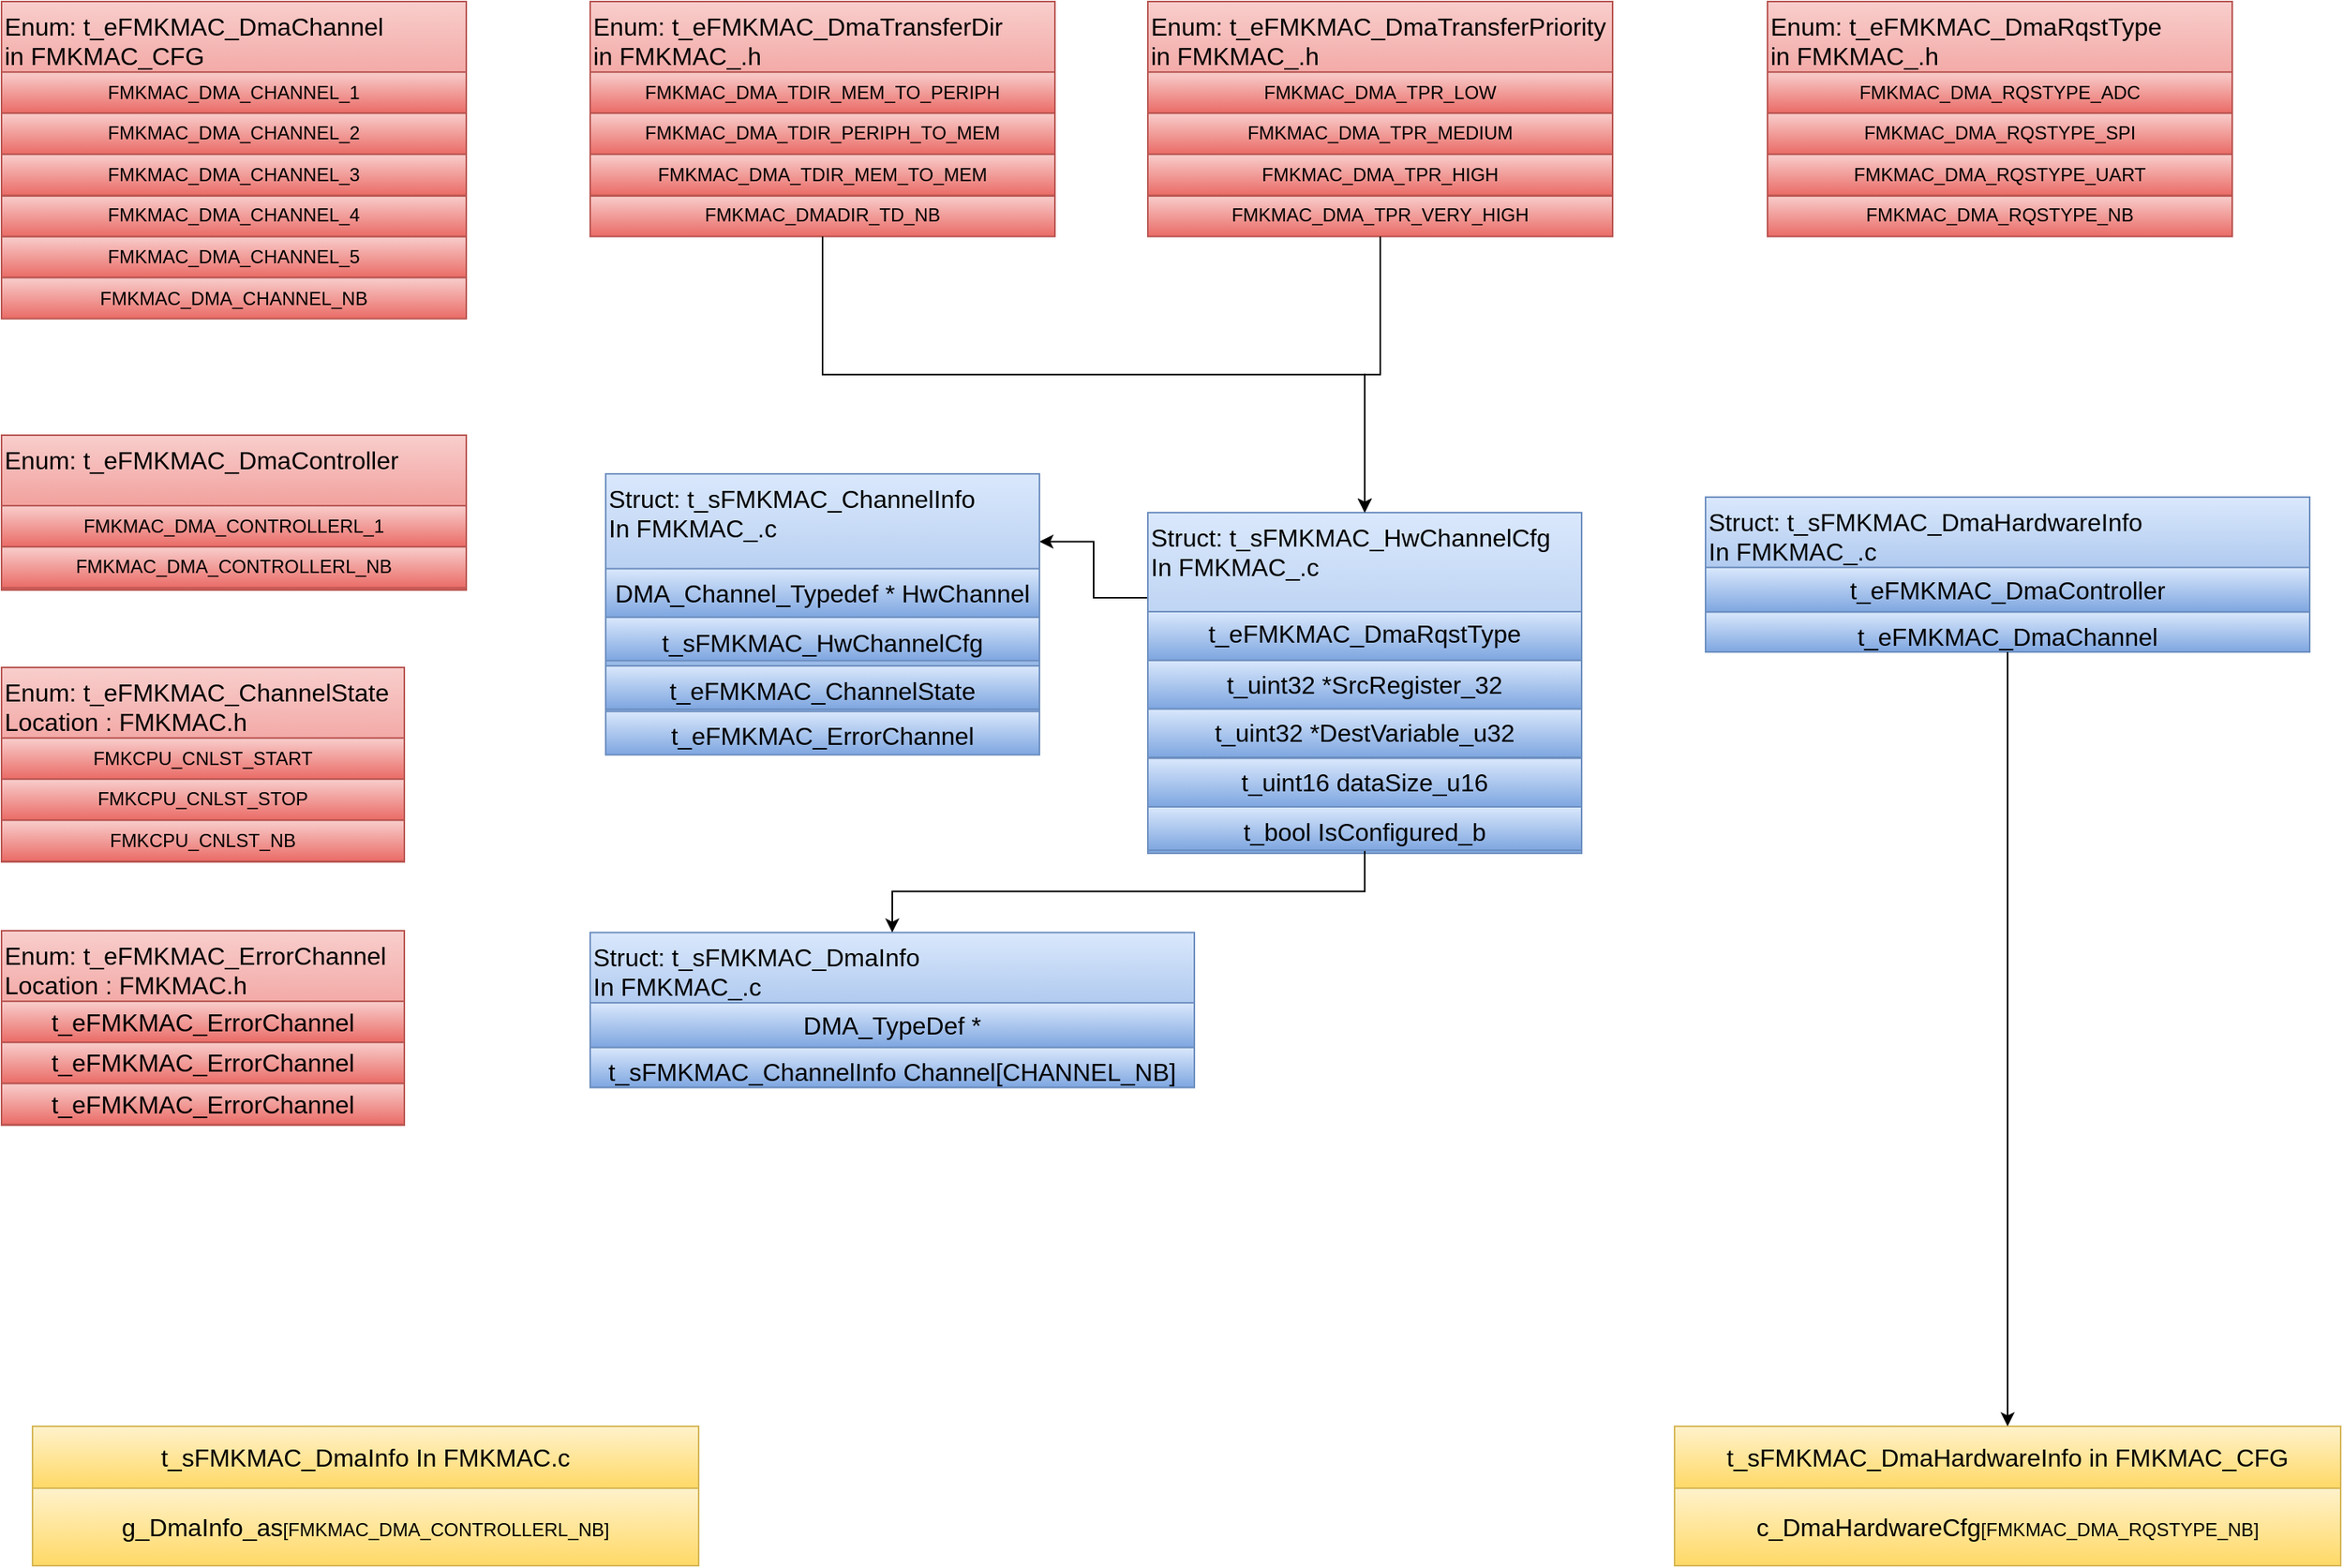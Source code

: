 <mxfile version="24.6.1" type="device" pages="6">
  <diagram name="Type" id="J_ukDpab7G2f2lPy5zpC">
    <mxGraphModel dx="2322" dy="2034" grid="1" gridSize="10" guides="1" tooltips="1" connect="1" arrows="1" fold="1" page="1" pageScale="1" pageWidth="827" pageHeight="1169" math="0" shadow="0">
      <root>
        <mxCell id="0" />
        <mxCell id="1" parent="0" />
        <mxCell id="tqX9jJ7gf0UNeYfgPn5y-10" value="" style="group" vertex="1" connectable="0" parent="1">
          <mxGeometry x="-740" y="-1080" width="300" height="204.809" as="geometry" />
        </mxCell>
        <mxCell id="tqX9jJ7gf0UNeYfgPn5y-6" value="FMKMAC_DMA_CHANNEL_5" style="rounded=0;whiteSpace=wrap;html=1;fillColor=#f8cecc;gradientColor=#ea6b66;strokeColor=#b85450;fontColor=#000000;" vertex="1" parent="tqX9jJ7gf0UNeYfgPn5y-10">
          <mxGeometry y="151.731" width="300" height="26.538" as="geometry" />
        </mxCell>
        <mxCell id="tqX9jJ7gf0UNeYfgPn5y-7" value="FMKMAC_DMA_CHANNEL_4" style="rounded=0;whiteSpace=wrap;html=1;fillColor=#f8cecc;gradientColor=#ea6b66;strokeColor=#b85450;fontColor=#000000;" vertex="1" parent="tqX9jJ7gf0UNeYfgPn5y-10">
          <mxGeometry y="125.191" width="300" height="26.538" as="geometry" />
        </mxCell>
        <mxCell id="tqX9jJ7gf0UNeYfgPn5y-8" value="FMKMAC_DMA_CHANNEL_NB" style="rounded=0;whiteSpace=wrap;html=1;fillColor=#f8cecc;gradientColor=#ea6b66;strokeColor=#b85450;fontColor=#000000;" vertex="1" parent="tqX9jJ7gf0UNeYfgPn5y-10">
          <mxGeometry y="178.271" width="300" height="26.538" as="geometry" />
        </mxCell>
        <mxCell id="tqX9jJ7gf0UNeYfgPn5y-2" value="&lt;span style=&quot;color: rgb(0, 0, 0); text-wrap: nowrap;&quot;&gt;Enum:&amp;nbsp;&lt;/span&gt;&lt;span style=&quot;color: rgb(0, 0, 0); text-align: center;&quot;&gt;t_eFMKMAC_DmaChannel&lt;/span&gt;&lt;div&gt;&lt;span style=&quot;color: rgb(0, 0, 0); text-align: center;&quot;&gt;in FMKMAC_CFG&lt;/span&gt;&lt;/div&gt;" style="rounded=0;whiteSpace=wrap;html=1;verticalAlign=top;fillColor=#f8cecc;gradientColor=#ea6b66;strokeColor=#b85450;fontSize=16;align=left;" vertex="1" parent="tqX9jJ7gf0UNeYfgPn5y-10">
          <mxGeometry width="300" height="125.57" as="geometry" />
        </mxCell>
        <mxCell id="tqX9jJ7gf0UNeYfgPn5y-3" value="FMKMAC_DMA_CHANNEL_1" style="rounded=0;whiteSpace=wrap;html=1;fillColor=#f8cecc;gradientColor=#ea6b66;strokeColor=#b85450;fontColor=#000000;" vertex="1" parent="tqX9jJ7gf0UNeYfgPn5y-10">
          <mxGeometry y="45.571" width="300" height="26.538" as="geometry" />
        </mxCell>
        <mxCell id="tqX9jJ7gf0UNeYfgPn5y-4" value="FMKMAC_DMA_CHANNEL_2" style="rounded=0;whiteSpace=wrap;html=1;fillColor=#f8cecc;gradientColor=#ea6b66;strokeColor=#b85450;fontColor=#000000;" vertex="1" parent="tqX9jJ7gf0UNeYfgPn5y-10">
          <mxGeometry y="72.111" width="300" height="26.538" as="geometry" />
        </mxCell>
        <mxCell id="tqX9jJ7gf0UNeYfgPn5y-5" value="FMKMAC_DMA_CHANNEL_3" style="rounded=0;whiteSpace=wrap;html=1;fillColor=#f8cecc;gradientColor=#ea6b66;strokeColor=#b85450;fontColor=#000000;" vertex="1" parent="tqX9jJ7gf0UNeYfgPn5y-10">
          <mxGeometry y="98.651" width="300" height="26.538" as="geometry" />
        </mxCell>
        <mxCell id="tqX9jJ7gf0UNeYfgPn5y-19" value="" style="group" vertex="1" connectable="0" parent="1">
          <mxGeometry x="-360" y="-1080" width="300" height="151.729" as="geometry" />
        </mxCell>
        <mxCell id="tqX9jJ7gf0UNeYfgPn5y-13" value="FMKMAC_DMADIR_TD_NB" style="rounded=0;whiteSpace=wrap;html=1;fillColor=#f8cecc;gradientColor=#ea6b66;strokeColor=#b85450;fontColor=#000000;" vertex="1" parent="tqX9jJ7gf0UNeYfgPn5y-19">
          <mxGeometry y="125.191" width="300" height="26.538" as="geometry" />
        </mxCell>
        <mxCell id="tqX9jJ7gf0UNeYfgPn5y-15" value="&lt;span style=&quot;color: rgb(0, 0, 0); text-wrap: nowrap;&quot;&gt;Enum:&amp;nbsp;&lt;/span&gt;&lt;span style=&quot;color: rgb(0, 0, 0); text-align: center;&quot;&gt;t_eFMKMAC_DmaTransferDir&lt;/span&gt;&lt;div&gt;&lt;span style=&quot;color: rgb(0, 0, 0); text-align: center;&quot;&gt;in FMKMAC_.h&lt;/span&gt;&lt;/div&gt;" style="rounded=0;whiteSpace=wrap;html=1;verticalAlign=top;fillColor=#f8cecc;gradientColor=#ea6b66;strokeColor=#b85450;fontSize=16;align=left;" vertex="1" parent="tqX9jJ7gf0UNeYfgPn5y-19">
          <mxGeometry width="300" height="125.57" as="geometry" />
        </mxCell>
        <mxCell id="tqX9jJ7gf0UNeYfgPn5y-16" value="FMKMAC_DMA_TDIR_MEM_TO_PERIPH" style="rounded=0;whiteSpace=wrap;html=1;fillColor=#f8cecc;gradientColor=#ea6b66;strokeColor=#b85450;fontColor=#000000;" vertex="1" parent="tqX9jJ7gf0UNeYfgPn5y-19">
          <mxGeometry y="45.571" width="300" height="26.538" as="geometry" />
        </mxCell>
        <mxCell id="tqX9jJ7gf0UNeYfgPn5y-17" value="FMKMAC_DMA_TDIR_PERIPH_TO_MEM" style="rounded=0;whiteSpace=wrap;html=1;fillColor=#f8cecc;gradientColor=#ea6b66;strokeColor=#b85450;fontColor=#000000;" vertex="1" parent="tqX9jJ7gf0UNeYfgPn5y-19">
          <mxGeometry y="72.111" width="300" height="26.538" as="geometry" />
        </mxCell>
        <mxCell id="tqX9jJ7gf0UNeYfgPn5y-18" value="FMKMAC_DMA_TDIR_MEM_TO_MEM" style="rounded=0;whiteSpace=wrap;html=1;fillColor=#f8cecc;gradientColor=#ea6b66;strokeColor=#b85450;fontColor=#000000;" vertex="1" parent="tqX9jJ7gf0UNeYfgPn5y-19">
          <mxGeometry y="98.651" width="300" height="26.538" as="geometry" />
        </mxCell>
        <mxCell id="tqX9jJ7gf0UNeYfgPn5y-29" value="" style="group" vertex="1" connectable="0" parent="1">
          <mxGeometry x="-740" y="-800" width="300" height="100" as="geometry" />
        </mxCell>
        <mxCell id="tqX9jJ7gf0UNeYfgPn5y-24" value="&lt;span style=&quot;color: rgb(0, 0, 0); text-wrap: nowrap;&quot;&gt;Enum:&amp;nbsp;&lt;/span&gt;&lt;span style=&quot;color: rgb(0, 0, 0); text-align: center;&quot;&gt;t_eFMKMAC_DmaController&lt;/span&gt;" style="rounded=0;whiteSpace=wrap;html=1;verticalAlign=top;fillColor=#f8cecc;gradientColor=#ea6b66;strokeColor=#b85450;fontSize=16;align=left;" vertex="1" parent="tqX9jJ7gf0UNeYfgPn5y-29">
          <mxGeometry width="300" height="100" as="geometry" />
        </mxCell>
        <mxCell id="tqX9jJ7gf0UNeYfgPn5y-25" value="FMKMAC_DMA_CONTROLLERL_1" style="rounded=0;whiteSpace=wrap;html=1;fillColor=#f8cecc;gradientColor=#ea6b66;strokeColor=#b85450;fontColor=#000000;" vertex="1" parent="tqX9jJ7gf0UNeYfgPn5y-29">
          <mxGeometry y="45.571" width="300" height="26.538" as="geometry" />
        </mxCell>
        <mxCell id="tqX9jJ7gf0UNeYfgPn5y-26" value="FMKMAC_DMA_CONTROLLERL_NB" style="rounded=0;whiteSpace=wrap;html=1;fillColor=#f8cecc;gradientColor=#ea6b66;strokeColor=#b85450;fontColor=#000000;" vertex="1" parent="tqX9jJ7gf0UNeYfgPn5y-29">
          <mxGeometry y="72.111" width="300" height="26.538" as="geometry" />
        </mxCell>
        <mxCell id="tqX9jJ7gf0UNeYfgPn5y-40" value="" style="group" vertex="1" connectable="0" parent="1">
          <mxGeometry x="-740" y="-650" width="260" height="125.57" as="geometry" />
        </mxCell>
        <mxCell id="tqX9jJ7gf0UNeYfgPn5y-41" value="&lt;span style=&quot;color: rgb(0, 0, 0); text-wrap: nowrap;&quot;&gt;Enum:&amp;nbsp;&lt;/span&gt;&lt;span style=&quot;color: rgb(0, 0, 0); text-align: center;&quot;&gt;t_eFMKMAC_ChannelState&lt;/span&gt;&lt;div&gt;&lt;span style=&quot;color: rgb(0, 0, 0); text-wrap: nowrap;&quot;&gt;Location :&amp;nbsp;&lt;/span&gt;&lt;span style=&quot;color: rgb(0, 0, 0); text-align: center;&quot;&gt;FMKMAC&lt;/span&gt;&lt;span style=&quot;color: rgb(0, 0, 0); text-wrap: nowrap;&quot;&gt;.h&lt;/span&gt;&lt;/div&gt;" style="rounded=0;whiteSpace=wrap;html=1;verticalAlign=top;fillColor=#f8cecc;gradientColor=#ea6b66;strokeColor=#b85450;fontSize=16;align=left;" vertex="1" parent="tqX9jJ7gf0UNeYfgPn5y-40">
          <mxGeometry width="260" height="125.57" as="geometry" />
        </mxCell>
        <mxCell id="tqX9jJ7gf0UNeYfgPn5y-42" value="FMKCPU_CNLST_START" style="rounded=0;whiteSpace=wrap;html=1;fillColor=#f8cecc;gradientColor=#ea6b66;strokeColor=#b85450;fontColor=#000000;" vertex="1" parent="tqX9jJ7gf0UNeYfgPn5y-40">
          <mxGeometry y="45.571" width="260" height="26.538" as="geometry" />
        </mxCell>
        <mxCell id="tqX9jJ7gf0UNeYfgPn5y-43" value="FMKCPU_CNLST_STOP" style="rounded=0;whiteSpace=wrap;html=1;fillColor=#f8cecc;gradientColor=#ea6b66;strokeColor=#b85450;fontColor=#000000;" vertex="1" parent="tqX9jJ7gf0UNeYfgPn5y-40">
          <mxGeometry y="72.111" width="260" height="26.538" as="geometry" />
        </mxCell>
        <mxCell id="tqX9jJ7gf0UNeYfgPn5y-44" value="FMKCPU_CNLST_NB" style="rounded=0;whiteSpace=wrap;html=1;fillColor=#f8cecc;gradientColor=#ea6b66;strokeColor=#b85450;fontColor=#000000;" vertex="1" parent="tqX9jJ7gf0UNeYfgPn5y-40">
          <mxGeometry y="98.651" width="260" height="26.538" as="geometry" />
        </mxCell>
        <mxCell id="tqX9jJ7gf0UNeYfgPn5y-45" value="" style="group" vertex="1" connectable="0" parent="1">
          <mxGeometry x="-740" y="-480" width="260" height="125.57" as="geometry" />
        </mxCell>
        <mxCell id="tqX9jJ7gf0UNeYfgPn5y-46" value="&lt;span style=&quot;color: rgb(0, 0, 0); text-wrap: nowrap;&quot;&gt;Enum:&amp;nbsp;&lt;/span&gt;&lt;span style=&quot;color: rgb(0, 0, 0); text-align: center;&quot;&gt;t_eFMKMAC_ErrorChannel&lt;/span&gt;&lt;div&gt;&lt;span style=&quot;color: rgb(0, 0, 0); text-wrap: nowrap;&quot;&gt;Location :&amp;nbsp;&lt;/span&gt;&lt;span style=&quot;color: rgb(0, 0, 0); text-align: center;&quot;&gt;FMKMAC&lt;/span&gt;&lt;span style=&quot;color: rgb(0, 0, 0); text-wrap: nowrap;&quot;&gt;.h&lt;/span&gt;&lt;/div&gt;" style="rounded=0;whiteSpace=wrap;html=1;verticalAlign=top;fillColor=#f8cecc;gradientColor=#ea6b66;strokeColor=#b85450;fontSize=16;align=left;" vertex="1" parent="tqX9jJ7gf0UNeYfgPn5y-45">
          <mxGeometry width="260" height="125.57" as="geometry" />
        </mxCell>
        <mxCell id="tqX9jJ7gf0UNeYfgPn5y-47" value="&lt;span style=&quot;font-size: 16px;&quot;&gt;t_eFMKMAC_ErrorChannel&lt;/span&gt;" style="rounded=0;whiteSpace=wrap;html=1;fillColor=#f8cecc;gradientColor=#ea6b66;strokeColor=#b85450;fontColor=#000000;" vertex="1" parent="tqX9jJ7gf0UNeYfgPn5y-45">
          <mxGeometry y="45.571" width="260" height="26.538" as="geometry" />
        </mxCell>
        <mxCell id="tqX9jJ7gf0UNeYfgPn5y-48" value="&lt;span style=&quot;font-size: 16px;&quot;&gt;t_eFMKMAC_ErrorChannel&lt;/span&gt;" style="rounded=0;whiteSpace=wrap;html=1;fillColor=#f8cecc;gradientColor=#ea6b66;strokeColor=#b85450;fontColor=#000000;" vertex="1" parent="tqX9jJ7gf0UNeYfgPn5y-45">
          <mxGeometry y="72.111" width="260" height="26.538" as="geometry" />
        </mxCell>
        <mxCell id="tqX9jJ7gf0UNeYfgPn5y-49" value="&lt;span style=&quot;font-size: 16px;&quot;&gt;t_eFMKMAC_ErrorChannel&lt;/span&gt;" style="rounded=0;whiteSpace=wrap;html=1;fillColor=#f8cecc;gradientColor=#ea6b66;strokeColor=#b85450;fontColor=#000000;" vertex="1" parent="tqX9jJ7gf0UNeYfgPn5y-45">
          <mxGeometry y="98.651" width="260" height="26.538" as="geometry" />
        </mxCell>
        <mxCell id="tqX9jJ7gf0UNeYfgPn5y-61" value="" style="group" vertex="1" connectable="0" parent="1">
          <mxGeometry y="-1080" width="300" height="151.729" as="geometry" />
        </mxCell>
        <mxCell id="tqX9jJ7gf0UNeYfgPn5y-62" value="FMKMAC_DMA_TPR_VERY_HIGH" style="rounded=0;whiteSpace=wrap;html=1;fillColor=#f8cecc;gradientColor=#ea6b66;strokeColor=#b85450;fontColor=#000000;" vertex="1" parent="tqX9jJ7gf0UNeYfgPn5y-61">
          <mxGeometry y="125.191" width="300" height="26.538" as="geometry" />
        </mxCell>
        <mxCell id="tqX9jJ7gf0UNeYfgPn5y-63" value="&lt;span style=&quot;color: rgb(0, 0, 0); text-wrap: nowrap;&quot;&gt;Enum:&amp;nbsp;&lt;/span&gt;&lt;span style=&quot;color: rgb(0, 0, 0); text-align: center;&quot;&gt;t_eFMKMAC_DmaTransferPriority&lt;/span&gt;&lt;div&gt;&lt;span style=&quot;color: rgb(0, 0, 0); text-align: center;&quot;&gt;in FMKMAC_.h&lt;/span&gt;&lt;/div&gt;" style="rounded=0;whiteSpace=wrap;html=1;verticalAlign=top;fillColor=#f8cecc;gradientColor=#ea6b66;strokeColor=#b85450;fontSize=16;align=left;" vertex="1" parent="tqX9jJ7gf0UNeYfgPn5y-61">
          <mxGeometry width="300" height="125.57" as="geometry" />
        </mxCell>
        <mxCell id="tqX9jJ7gf0UNeYfgPn5y-64" value="FMKMAC_DMA_TPR_LOW" style="rounded=0;whiteSpace=wrap;html=1;fillColor=#f8cecc;gradientColor=#ea6b66;strokeColor=#b85450;fontColor=#000000;" vertex="1" parent="tqX9jJ7gf0UNeYfgPn5y-61">
          <mxGeometry y="45.571" width="300" height="26.538" as="geometry" />
        </mxCell>
        <mxCell id="tqX9jJ7gf0UNeYfgPn5y-65" value="FMKMAC_DMA_TPR_MEDIUM" style="rounded=0;whiteSpace=wrap;html=1;fillColor=#f8cecc;gradientColor=#ea6b66;strokeColor=#b85450;fontColor=#000000;" vertex="1" parent="tqX9jJ7gf0UNeYfgPn5y-61">
          <mxGeometry y="72.111" width="300" height="26.538" as="geometry" />
        </mxCell>
        <mxCell id="tqX9jJ7gf0UNeYfgPn5y-66" value="FMKMAC_DMA_TPR_HIGH" style="rounded=0;whiteSpace=wrap;html=1;fillColor=#f8cecc;gradientColor=#ea6b66;strokeColor=#b85450;fontColor=#000000;" vertex="1" parent="tqX9jJ7gf0UNeYfgPn5y-61">
          <mxGeometry y="98.651" width="300" height="26.538" as="geometry" />
        </mxCell>
        <mxCell id="H3Qc9tfMrAoRtkewMzzy-3" style="edgeStyle=orthogonalEdgeStyle;rounded=0;orthogonalLoop=1;jettySize=auto;html=1;exitX=0;exitY=0.25;exitDx=0;exitDy=0;entryX=1;entryY=0.25;entryDx=0;entryDy=0;" edge="1" parent="1" source="tqX9jJ7gf0UNeYfgPn5y-56" target="tqX9jJ7gf0UNeYfgPn5y-31">
          <mxGeometry relative="1" as="geometry" />
        </mxCell>
        <mxCell id="tqX9jJ7gf0UNeYfgPn5y-56" value="&lt;span style=&quot;text-wrap: nowrap; color: rgb(0, 0, 0);&quot;&gt;Struct: t_sFMKMAC_HwChannelCfg&lt;/span&gt;&lt;div&gt;&lt;span style=&quot;color: rgb(0, 0, 0); text-wrap: nowrap;&quot;&gt;In FMKMAC_.c&lt;/span&gt;&lt;/div&gt;" style="rounded=0;whiteSpace=wrap;html=1;verticalAlign=top;fillColor=#dae8fc;gradientColor=#7ea6e0;strokeColor=#6c8ebf;fontSize=16;align=left;fontStyle=0" vertex="1" parent="1">
          <mxGeometry y="-750" width="280" height="220" as="geometry" />
        </mxCell>
        <mxCell id="tqX9jJ7gf0UNeYfgPn5y-57" value="&lt;span style=&quot;color: rgb(0, 0, 0); font-size: 16px;&quot;&gt;t_uint32 *DestVariable_u32&lt;/span&gt;" style="rounded=0;whiteSpace=wrap;html=1;fillColor=#dae8fc;gradientColor=#7ea6e0;strokeColor=#6c8ebf;fontStyle=0" vertex="1" parent="1">
          <mxGeometry y="-623.296" width="280.0" height="31.367" as="geometry" />
        </mxCell>
        <mxCell id="tqX9jJ7gf0UNeYfgPn5y-58" value="&lt;span style=&quot;color: rgb(0, 0, 0); font-size: 16px;&quot;&gt;t_uint32 *SrcRegister_32&lt;/span&gt;" style="rounded=0;whiteSpace=wrap;html=1;fillColor=#dae8fc;gradientColor=#7ea6e0;strokeColor=#6c8ebf;fontStyle=0" vertex="1" parent="1">
          <mxGeometry y="-654.666" width="280.0" height="31.367" as="geometry" />
        </mxCell>
        <mxCell id="tqX9jJ7gf0UNeYfgPn5y-32" value="&lt;div style=&quot;text-align: right;&quot;&gt;&lt;br&gt;&lt;/div&gt;&lt;div style=&quot;text-align: right;&quot;&gt;&lt;span style=&quot;color: rgb(0, 0, 0); font-size: 16px;&quot;&gt;t_eFMKMAC_DmaRqstType&lt;/span&gt;&lt;br&gt;&lt;/div&gt;&lt;div style=&quot;font-size: 16px;&quot;&gt;&lt;/div&gt;&lt;div style=&quot;text-align: right;&quot;&gt;&lt;span style=&quot;font-size: 16px; color: rgb(0, 0, 0);&quot;&gt;&lt;br&gt;&lt;/span&gt;&lt;/div&gt;" style="rounded=0;whiteSpace=wrap;html=1;fillColor=#dae8fc;gradientColor=#7ea6e0;strokeColor=#6c8ebf;fontStyle=0" vertex="1" parent="1">
          <mxGeometry y="-686.036" width="280.0" height="31.367" as="geometry" />
        </mxCell>
        <mxCell id="H3Qc9tfMrAoRtkewMzzy-1" value="" style="group" vertex="1" connectable="0" parent="1">
          <mxGeometry x="-360" y="-478.84" width="390" height="100" as="geometry" />
        </mxCell>
        <mxCell id="tqX9jJ7gf0UNeYfgPn5y-35" value="&lt;span style=&quot;color: rgb(0, 0, 0); text-wrap: nowrap;&quot;&gt;Struct: t_sFMKMAC_DmaInfo&lt;/span&gt;&lt;div&gt;&lt;span style=&quot;color: rgb(0, 0, 0); text-wrap: nowrap;&quot;&gt;In FMKMAC_.c&lt;/span&gt;&lt;/div&gt;" style="rounded=0;whiteSpace=wrap;html=1;verticalAlign=top;fillColor=#dae8fc;gradientColor=#7ea6e0;strokeColor=#6c8ebf;fontSize=16;align=left;fontStyle=0" vertex="1" parent="H3Qc9tfMrAoRtkewMzzy-1">
          <mxGeometry width="390.0" height="100" as="geometry" />
        </mxCell>
        <mxCell id="tqX9jJ7gf0UNeYfgPn5y-36" value="&lt;span style=&quot;color: rgb(0, 0, 0); font-size: 16px; text-align: left; text-wrap: nowrap;&quot;&gt;DMA_TypeDef *&lt;/span&gt;" style="rounded=0;whiteSpace=wrap;html=1;fillColor=#dae8fc;gradientColor=#7ea6e0;strokeColor=#6c8ebf;fontStyle=0" vertex="1" parent="H3Qc9tfMrAoRtkewMzzy-1">
          <mxGeometry y="45.387" width="390" height="28.846" as="geometry" />
        </mxCell>
        <mxCell id="tqX9jJ7gf0UNeYfgPn5y-37" value="&lt;div&gt;&lt;span style=&quot;color: rgb(0, 0, 0); font-size: 16px; text-align: left; text-wrap: nowrap;&quot;&gt;t_sFMKMAC_ChannelInfo Channel[CHANNEL_NB]&lt;/span&gt;&lt;span style=&quot;font-size: 16px; text-align: left; text-wrap: nowrap; color: rgb(0, 0, 0);&quot;&gt;&lt;br&gt;&lt;/span&gt;&lt;/div&gt;" style="rounded=0;whiteSpace=wrap;html=1;fillColor=#dae8fc;gradientColor=#7ea6e0;strokeColor=#6c8ebf;fontStyle=0;verticalAlign=top;" vertex="1" parent="H3Qc9tfMrAoRtkewMzzy-1">
          <mxGeometry y="74.23" width="390.0" height="25.77" as="geometry" />
        </mxCell>
        <mxCell id="H3Qc9tfMrAoRtkewMzzy-2" style="edgeStyle=orthogonalEdgeStyle;rounded=0;orthogonalLoop=1;jettySize=auto;html=1;exitX=0.5;exitY=1;exitDx=0;exitDy=0;" edge="1" parent="1" source="tqX9jJ7gf0UNeYfgPn5y-50" target="tqX9jJ7gf0UNeYfgPn5y-35">
          <mxGeometry relative="1" as="geometry" />
        </mxCell>
        <mxCell id="H3Qc9tfMrAoRtkewMzzy-4" style="edgeStyle=orthogonalEdgeStyle;rounded=0;orthogonalLoop=1;jettySize=auto;html=1;exitX=0.5;exitY=1;exitDx=0;exitDy=0;" edge="1" parent="1" source="tqX9jJ7gf0UNeYfgPn5y-13" target="tqX9jJ7gf0UNeYfgPn5y-56">
          <mxGeometry relative="1" as="geometry" />
        </mxCell>
        <mxCell id="H3Qc9tfMrAoRtkewMzzy-5" style="edgeStyle=orthogonalEdgeStyle;rounded=0;orthogonalLoop=1;jettySize=auto;html=1;exitX=0.5;exitY=1;exitDx=0;exitDy=0;" edge="1" parent="1" source="tqX9jJ7gf0UNeYfgPn5y-62" target="tqX9jJ7gf0UNeYfgPn5y-56">
          <mxGeometry relative="1" as="geometry" />
        </mxCell>
        <mxCell id="H3Qc9tfMrAoRtkewMzzy-6" value="" style="group" vertex="1" connectable="0" parent="1">
          <mxGeometry x="-720" y="-160" width="430" height="90" as="geometry" />
        </mxCell>
        <mxCell id="H3Qc9tfMrAoRtkewMzzy-7" value="" style="rounded=0;whiteSpace=wrap;html=1;fillColor=#fff2cc;gradientColor=#ffd966;strokeColor=#d6b656;fontColor=#000000;" vertex="1" parent="H3Qc9tfMrAoRtkewMzzy-6">
          <mxGeometry width="430.0" height="90" as="geometry" />
        </mxCell>
        <mxCell id="H3Qc9tfMrAoRtkewMzzy-8" value="&lt;span style=&quot;font-size: 16px; text-align: left; text-wrap: nowrap;&quot;&gt;t_sFMKMAC_DmaInfo In FMKMAC.c&lt;/span&gt;" style="rounded=0;whiteSpace=wrap;html=1;fillColor=#fff2cc;gradientColor=#ffd966;strokeColor=#d6b656;fontColor=#000000;" vertex="1" parent="H3Qc9tfMrAoRtkewMzzy-6">
          <mxGeometry width="430.0" height="40" as="geometry" />
        </mxCell>
        <mxCell id="H3Qc9tfMrAoRtkewMzzy-9" value="&lt;div style=&quot;text-align: left;&quot;&gt;&lt;span style=&quot;font-size: 16px; text-wrap: nowrap; background-color: initial;&quot;&gt;g_DmaInfo_as&lt;/span&gt;&lt;span style=&quot;background-color: initial;&quot;&gt;[FMKMAC_DMA_CONTROLLERL_NB]&lt;/span&gt;&lt;/div&gt;" style="rounded=0;whiteSpace=wrap;html=1;fillColor=#fff2cc;gradientColor=#ffd966;strokeColor=#d6b656;fontColor=#000000;" vertex="1" parent="H3Qc9tfMrAoRtkewMzzy-6">
          <mxGeometry y="40" width="430.0" height="50" as="geometry" />
        </mxCell>
        <mxCell id="tqX9jJ7gf0UNeYfgPn5y-31" value="&lt;span style=&quot;text-wrap: nowrap; color: rgb(0, 0, 0);&quot;&gt;Struct: t_sFMKMAC_ChannelInfo&lt;/span&gt;&lt;div&gt;&lt;span style=&quot;color: rgb(0, 0, 0); text-wrap: nowrap;&quot;&gt;In FMKMAC_.c&lt;/span&gt;&lt;/div&gt;" style="rounded=0;whiteSpace=wrap;html=1;verticalAlign=top;fillColor=#dae8fc;gradientColor=#7ea6e0;strokeColor=#6c8ebf;fontSize=16;align=left;fontStyle=0" vertex="1" parent="1">
          <mxGeometry x="-350" y="-775" width="280" height="175" as="geometry" />
        </mxCell>
        <mxCell id="tqX9jJ7gf0UNeYfgPn5y-33" value="&lt;span style=&quot;font-size: 16px; color: rgb(0, 0, 0);&quot;&gt;t_eFMKMAC_ChannelState&lt;/span&gt;&lt;br&gt;&lt;div&gt;&lt;span style=&quot;font-size: 16px; color: rgb(0, 0, 0);&quot;&gt;&lt;br&gt;&lt;/span&gt;&lt;/div&gt;" style="rounded=0;whiteSpace=wrap;html=1;fillColor=#dae8fc;gradientColor=#7ea6e0;strokeColor=#6c8ebf;fontStyle=0;verticalAlign=top;" vertex="1" parent="1">
          <mxGeometry x="-350" y="-651.042" width="280" height="28.022" as="geometry" />
        </mxCell>
        <mxCell id="tqX9jJ7gf0UNeYfgPn5y-50" value="&lt;div&gt;&lt;span style=&quot;color: rgb(0, 0, 0); font-size: 16px;&quot;&gt;t_bool IsConfigured_b&lt;/span&gt;&lt;span style=&quot;font-size: 16px; color: rgb(0, 0, 0);&quot;&gt;&lt;br&gt;&lt;/span&gt;&lt;/div&gt;" style="rounded=0;whiteSpace=wrap;html=1;fillColor=#dae8fc;gradientColor=#7ea6e0;strokeColor=#6c8ebf;fontStyle=0;verticalAlign=top;" vertex="1" parent="1">
          <mxGeometry y="-560.002" width="280" height="28.022" as="geometry" />
        </mxCell>
        <mxCell id="tqX9jJ7gf0UNeYfgPn5y-53" value="&lt;span style=&quot;color: rgb(0, 0, 0); font-size: 16px;&quot;&gt;DMA_Channel_Typedef * HwChannel&lt;/span&gt;" style="rounded=0;whiteSpace=wrap;html=1;fillColor=#dae8fc;gradientColor=#7ea6e0;strokeColor=#6c8ebf;fontStyle=0" vertex="1" parent="1">
          <mxGeometry x="-350" y="-713.776" width="280.0" height="31.367" as="geometry" />
        </mxCell>
        <mxCell id="tqX9jJ7gf0UNeYfgPn5y-68" value="&lt;div&gt;&lt;span style=&quot;color: rgb(0, 0, 0); font-size: 16px; text-align: left; text-wrap: nowrap;&quot;&gt;t_sFMKMAC_HwChannelCfg&lt;/span&gt;&lt;span style=&quot;font-size: 16px; color: rgb(0, 0, 0);&quot;&gt;&lt;br&gt;&lt;/span&gt;&lt;/div&gt;" style="rounded=0;whiteSpace=wrap;html=1;fillColor=#dae8fc;gradientColor=#7ea6e0;strokeColor=#6c8ebf;fontStyle=0;verticalAlign=top;" vertex="1" parent="1">
          <mxGeometry x="-350" y="-682.412" width="280" height="28.022" as="geometry" />
        </mxCell>
        <mxCell id="K0VANhnekNM2vZIKzIjl-1" value="&lt;div&gt;&lt;span style=&quot;color: rgb(0, 0, 0); font-size: 16px;&quot;&gt;t_eFMKMAC_ErrorChannel&lt;/span&gt;&lt;span style=&quot;font-size: 16px; color: rgb(0, 0, 0);&quot;&gt;&lt;br&gt;&lt;/span&gt;&lt;/div&gt;" style="rounded=0;whiteSpace=wrap;html=1;fillColor=#dae8fc;gradientColor=#7ea6e0;strokeColor=#6c8ebf;fontStyle=0;verticalAlign=top;" vertex="1" parent="1">
          <mxGeometry x="-350" y="-621.622" width="280" height="28.022" as="geometry" />
        </mxCell>
        <mxCell id="Yu9To7gIa_PElTMjgJjJ-1" value="" style="group" vertex="1" connectable="0" parent="1">
          <mxGeometry x="400" y="-1080" width="300" height="151.729" as="geometry" />
        </mxCell>
        <mxCell id="Yu9To7gIa_PElTMjgJjJ-2" value="FMKMAC_DMA_RQSTYPE_NB" style="rounded=0;whiteSpace=wrap;html=1;fillColor=#f8cecc;gradientColor=#ea6b66;strokeColor=#b85450;fontColor=#000000;" vertex="1" parent="Yu9To7gIa_PElTMjgJjJ-1">
          <mxGeometry y="125.191" width="300" height="26.538" as="geometry" />
        </mxCell>
        <mxCell id="Yu9To7gIa_PElTMjgJjJ-3" value="&lt;span style=&quot;color: rgb(0, 0, 0); text-wrap: nowrap;&quot;&gt;Enum:&amp;nbsp;&lt;/span&gt;&lt;span style=&quot;color: rgb(0, 0, 0); text-align: center;&quot;&gt;t_eFMKMAC_DmaRqstType&lt;/span&gt;&lt;div&gt;&lt;div&gt;&lt;span style=&quot;color: rgb(0, 0, 0); text-align: center;&quot;&gt;in FMKMAC_.h&lt;/span&gt;&lt;/div&gt;&lt;/div&gt;" style="rounded=0;whiteSpace=wrap;html=1;verticalAlign=top;fillColor=#f8cecc;gradientColor=#ea6b66;strokeColor=#b85450;fontSize=16;align=left;" vertex="1" parent="Yu9To7gIa_PElTMjgJjJ-1">
          <mxGeometry width="300" height="125.57" as="geometry" />
        </mxCell>
        <mxCell id="Yu9To7gIa_PElTMjgJjJ-4" value="FMKMAC_DMA_RQSTYPE_ADC" style="rounded=0;whiteSpace=wrap;html=1;fillColor=#f8cecc;gradientColor=#ea6b66;strokeColor=#b85450;fontColor=#000000;" vertex="1" parent="Yu9To7gIa_PElTMjgJjJ-1">
          <mxGeometry y="45.571" width="300" height="26.538" as="geometry" />
        </mxCell>
        <mxCell id="Yu9To7gIa_PElTMjgJjJ-5" value="FMKMAC_DMA_RQSTYPE_SPI" style="rounded=0;whiteSpace=wrap;html=1;fillColor=#f8cecc;gradientColor=#ea6b66;strokeColor=#b85450;fontColor=#000000;" vertex="1" parent="Yu9To7gIa_PElTMjgJjJ-1">
          <mxGeometry y="72.111" width="300" height="26.538" as="geometry" />
        </mxCell>
        <mxCell id="Yu9To7gIa_PElTMjgJjJ-6" value="FMKMAC_DMA_RQSTYPE_UART" style="rounded=0;whiteSpace=wrap;html=1;fillColor=#f8cecc;gradientColor=#ea6b66;strokeColor=#b85450;fontColor=#000000;" vertex="1" parent="Yu9To7gIa_PElTMjgJjJ-1">
          <mxGeometry y="98.651" width="300" height="26.538" as="geometry" />
        </mxCell>
        <mxCell id="Yu9To7gIa_PElTMjgJjJ-7" value="" style="group" vertex="1" connectable="0" parent="1">
          <mxGeometry x="360" y="-760" width="390" height="100" as="geometry" />
        </mxCell>
        <mxCell id="Yu9To7gIa_PElTMjgJjJ-8" value="&lt;span style=&quot;color: rgb(0, 0, 0); text-wrap: nowrap;&quot;&gt;Struct: t_sFMKMAC_DmaHardwareInfo&lt;/span&gt;&lt;div&gt;&lt;span style=&quot;color: rgb(0, 0, 0); text-wrap: nowrap;&quot;&gt;In FMKMAC_.c&lt;/span&gt;&lt;/div&gt;" style="rounded=0;whiteSpace=wrap;html=1;verticalAlign=top;fillColor=#dae8fc;gradientColor=#7ea6e0;strokeColor=#6c8ebf;fontSize=16;align=left;fontStyle=0" vertex="1" parent="Yu9To7gIa_PElTMjgJjJ-7">
          <mxGeometry width="390.0" height="100" as="geometry" />
        </mxCell>
        <mxCell id="Yu9To7gIa_PElTMjgJjJ-9" value="&lt;span style=&quot;color: rgb(0, 0, 0); font-size: 16px;&quot;&gt;t_eFMKMAC_DmaController&lt;/span&gt;" style="rounded=0;whiteSpace=wrap;html=1;fillColor=#dae8fc;gradientColor=#7ea6e0;strokeColor=#6c8ebf;fontStyle=0" vertex="1" parent="Yu9To7gIa_PElTMjgJjJ-7">
          <mxGeometry y="45.387" width="390" height="28.846" as="geometry" />
        </mxCell>
        <mxCell id="Yu9To7gIa_PElTMjgJjJ-10" value="&lt;div&gt;&lt;span style=&quot;color: rgb(0, 0, 0); font-size: 16px;&quot;&gt;t_eFMKMAC_DmaChannel&lt;/span&gt;&lt;span style=&quot;font-size: 16px; text-align: left; text-wrap: nowrap; color: rgb(0, 0, 0);&quot;&gt;&lt;br&gt;&lt;/span&gt;&lt;/div&gt;" style="rounded=0;whiteSpace=wrap;html=1;fillColor=#dae8fc;gradientColor=#7ea6e0;strokeColor=#6c8ebf;fontStyle=0;verticalAlign=top;" vertex="1" parent="Yu9To7gIa_PElTMjgJjJ-7">
          <mxGeometry y="74.23" width="390.0" height="25.77" as="geometry" />
        </mxCell>
        <mxCell id="Yu9To7gIa_PElTMjgJjJ-11" value="" style="group" vertex="1" connectable="0" parent="1">
          <mxGeometry x="340" y="-160" width="430" height="90" as="geometry" />
        </mxCell>
        <mxCell id="Yu9To7gIa_PElTMjgJjJ-12" value="" style="rounded=0;whiteSpace=wrap;html=1;fillColor=#fff2cc;gradientColor=#ffd966;strokeColor=#d6b656;fontColor=#000000;" vertex="1" parent="Yu9To7gIa_PElTMjgJjJ-11">
          <mxGeometry width="430.0" height="90" as="geometry" />
        </mxCell>
        <mxCell id="Yu9To7gIa_PElTMjgJjJ-13" value="&lt;span style=&quot;font-size: 16px; text-align: left; text-wrap: nowrap;&quot;&gt;t_sFMKMAC_DmaHardwareInfo in FMKMAC_CFG&lt;/span&gt;" style="rounded=0;whiteSpace=wrap;html=1;fillColor=#fff2cc;gradientColor=#ffd966;strokeColor=#d6b656;fontColor=#000000;" vertex="1" parent="Yu9To7gIa_PElTMjgJjJ-11">
          <mxGeometry width="430.0" height="40" as="geometry" />
        </mxCell>
        <mxCell id="Yu9To7gIa_PElTMjgJjJ-14" value="&lt;div style=&quot;text-align: left;&quot;&gt;&lt;span style=&quot;font-size: 16px; text-wrap: nowrap; background-color: initial;&quot;&gt;c_DmaHardwareCfg&lt;/span&gt;&lt;span style=&quot;background-color: initial;&quot;&gt;[&lt;/span&gt;&lt;span style=&quot;text-align: center;&quot;&gt;FMKMAC_DMA_RQSTYPE_NB&lt;/span&gt;&lt;span style=&quot;background-color: initial;&quot;&gt;]&lt;/span&gt;&lt;/div&gt;" style="rounded=0;whiteSpace=wrap;html=1;fillColor=#fff2cc;gradientColor=#ffd966;strokeColor=#d6b656;fontColor=#000000;" vertex="1" parent="Yu9To7gIa_PElTMjgJjJ-11">
          <mxGeometry y="40" width="430.0" height="50" as="geometry" />
        </mxCell>
        <mxCell id="DgG5E8pLA0viXRAdA9qr-1" value="&lt;span style=&quot;color: rgb(0, 0, 0); font-size: 16px;&quot;&gt;t_uint16 dataSize_u16&lt;/span&gt;" style="rounded=0;whiteSpace=wrap;html=1;fillColor=#dae8fc;gradientColor=#7ea6e0;strokeColor=#6c8ebf;fontStyle=0" vertex="1" parent="1">
          <mxGeometry y="-591.366" width="280.0" height="31.367" as="geometry" />
        </mxCell>
        <mxCell id="yDnBSB9F0oieylOKdNmH-1" style="edgeStyle=orthogonalEdgeStyle;rounded=0;orthogonalLoop=1;jettySize=auto;html=1;exitX=0.5;exitY=1;exitDx=0;exitDy=0;" edge="1" parent="1" source="Yu9To7gIa_PElTMjgJjJ-10" target="Yu9To7gIa_PElTMjgJjJ-13">
          <mxGeometry relative="1" as="geometry" />
        </mxCell>
      </root>
    </mxGraphModel>
  </diagram>
  <diagram id="lzSB0auTT_Vmty0aPVyD" name="Static_API">
    <mxGraphModel dx="767" dy="1619" grid="1" gridSize="10" guides="1" tooltips="1" connect="1" arrows="1" fold="1" page="1" pageScale="1" pageWidth="827" pageHeight="1169" math="0" shadow="0">
      <root>
        <mxCell id="0" />
        <mxCell id="1" parent="0" />
        <mxCell id="T7zozRN5q4YUnGLXk7yY-1" value="" style="group" vertex="1" connectable="0" parent="1">
          <mxGeometry x="120" y="-1110" width="560" height="160" as="geometry" />
        </mxCell>
        <mxCell id="T7zozRN5q4YUnGLXk7yY-2" value="Avoir le define du à l&#39;enum" style="rounded=0;whiteSpace=wrap;html=1;fillColor=#d5e8d4;gradientColor=#97d077;strokeColor=#82b366;fontColor=#000000;align=left;" vertex="1" parent="T7zozRN5q4YUnGLXk7yY-1">
          <mxGeometry width="560" height="160" as="geometry" />
        </mxCell>
        <mxCell id="T7zozRN5q4YUnGLXk7yY-3" value="&lt;div style=&quot;text-align: left;&quot;&gt;FMKMAC_SetDmaBspCfg(&lt;span style=&quot;text-align: center; background-color: initial;&quot;&gt;t_eFMKMAC_DmaRqstType, *DmaHandleTypedef&lt;/span&gt;&lt;span style=&quot;background-color: initial;&quot;&gt;)&lt;/span&gt;&lt;br&gt;&lt;/div&gt;" style="rounded=0;whiteSpace=wrap;html=1;fillColor=#d5e8d4;gradientColor=#97d077;strokeColor=#82b366;fontColor=#000000;" vertex="1" parent="T7zozRN5q4YUnGLXk7yY-1">
          <mxGeometry width="560" height="40" as="geometry" />
        </mxCell>
        <mxCell id="noloTbGLoIPHR8MEBMho-1" value="" style="group" vertex="1" connectable="0" parent="1">
          <mxGeometry x="130" y="-880" width="560" height="160" as="geometry" />
        </mxCell>
        <mxCell id="noloTbGLoIPHR8MEBMho-2" value="Set une input en mode digital, regarder si cette pin est déjà connfigurer avant&amp;nbsp;" style="rounded=0;whiteSpace=wrap;html=1;fillColor=#d5e8d4;gradientColor=#97d077;strokeColor=#82b366;fontColor=#000000;align=left;" vertex="1" parent="noloTbGLoIPHR8MEBMho-1">
          <mxGeometry width="560" height="160" as="geometry" />
        </mxCell>
        <mxCell id="noloTbGLoIPHR8MEBMho-3" value="&lt;div style=&quot;text-align: left;&quot;&gt;s_FMKMAC_SetDmaBspChannel(t_echannel, t_uint32 * BspChannel)&lt;/div&gt;" style="rounded=0;whiteSpace=wrap;html=1;fillColor=#d5e8d4;gradientColor=#97d077;strokeColor=#82b366;fontColor=#000000;" vertex="1" parent="noloTbGLoIPHR8MEBMho-1">
          <mxGeometry width="560" height="40" as="geometry" />
        </mxCell>
      </root>
    </mxGraphModel>
  </diagram>
  <diagram id="PwmOPesEx7rYcoleubIB" name="API">
    <mxGraphModel dx="714" dy="1588" grid="1" gridSize="10" guides="1" tooltips="1" connect="1" arrows="1" fold="1" page="1" pageScale="1" pageWidth="827" pageHeight="1169" math="0" shadow="0">
      <root>
        <mxCell id="0" />
        <mxCell id="1" parent="0" />
        <mxCell id="aN3Bw4huGzsUo9MceIwE-1" value="" style="group" vertex="1" connectable="0" parent="1">
          <mxGeometry x="120" y="-1110" width="620" height="160" as="geometry" />
        </mxCell>
        <mxCell id="aN3Bw4huGzsUo9MceIwE-2" value="Penser à Enable clockport" style="rounded=0;whiteSpace=wrap;html=1;fillColor=#d5e8d4;gradientColor=#97d077;strokeColor=#82b366;fontColor=#000000;align=left;" vertex="1" parent="aN3Bw4huGzsUo9MceIwE-1">
          <mxGeometry width="620" height="160" as="geometry" />
        </mxCell>
        <mxCell id="aN3Bw4huGzsUo9MceIwE-3" value="&lt;div style=&quot;text-align: left;&quot;&gt;&lt;span style=&quot;background-color: initial;&quot;&gt;FMK&lt;span style=&quot;text-wrap: nowrap;&quot;&gt;MAC_RqstDmaInit(&lt;/span&gt;&lt;/span&gt;&lt;span style=&quot;text-align: center;&quot;&gt;t_eFMKMAC_DmaRqstType, void *ModuleHandle&lt;/span&gt;&lt;span style=&quot;text-wrap: nowrap; background-color: initial;&quot;&gt;)&lt;/span&gt;&lt;br&gt;&lt;/div&gt;" style="rounded=0;whiteSpace=wrap;html=1;fillColor=#d5e8d4;gradientColor=#97d077;strokeColor=#82b366;fontColor=#000000;" vertex="1" parent="aN3Bw4huGzsUo9MceIwE-1">
          <mxGeometry width="620" height="40" as="geometry" />
        </mxCell>
        <mxCell id="4AxlMUKFiD0UbfDJSeSd-1" value="" style="group" vertex="1" connectable="0" parent="1">
          <mxGeometry x="120" y="-880" width="670" height="160" as="geometry" />
        </mxCell>
        <mxCell id="4AxlMUKFiD0UbfDJSeSd-2" value="Start ou Stop les operations Dma pour un type" style="rounded=0;whiteSpace=wrap;html=1;fillColor=#d5e8d4;gradientColor=#97d077;strokeColor=#82b366;fontColor=#000000;align=left;" vertex="1" parent="4AxlMUKFiD0UbfDJSeSd-1">
          <mxGeometry width="670" height="160" as="geometry" />
        </mxCell>
        <mxCell id="4AxlMUKFiD0UbfDJSeSd-3" value="&lt;div style=&quot;text-align: left;&quot;&gt;&lt;span style=&quot;background-color: initial;&quot;&gt;FMK&lt;span style=&quot;text-wrap: nowrap;&quot;&gt;MAC_SetDmaState(&lt;/span&gt;&lt;/span&gt;&lt;span style=&quot;text-align: center;&quot;&gt;t_eFMKMAC_DmaRqstType&lt;/span&gt;&lt;span style=&quot;background-color: initial; text-align: center;&quot;&gt;,&amp;nbsp;&lt;/span&gt;&lt;span style=&quot;text-wrap: nowrap; background-color: initial;&quot;&gt;t_eFMKMAC_ChannelState&lt;/span&gt;&lt;span style=&quot;background-color: initial; text-wrap: nowrap;&quot;&gt;)&lt;/span&gt;&lt;/div&gt;" style="rounded=0;whiteSpace=wrap;html=1;fillColor=#d5e8d4;gradientColor=#97d077;strokeColor=#82b366;fontColor=#000000;" vertex="1" parent="4AxlMUKFiD0UbfDJSeSd-1">
          <mxGeometry width="670" height="40" as="geometry" />
        </mxCell>
      </root>
    </mxGraphModel>
  </diagram>
  <diagram id="7ebH3tOfYBqMzVYBd-zR" name="sFunc__SetBspDmaCfg">
    <mxGraphModel dx="714" dy="1588" grid="1" gridSize="10" guides="1" tooltips="1" connect="1" arrows="1" fold="1" page="1" pageScale="1" pageWidth="827" pageHeight="1169" math="0" shadow="0">
      <root>
        <mxCell id="0" />
        <mxCell id="1" parent="0" />
        <mxCell id="ZgnYCRuPzPugdebFx7Tc-1" style="edgeStyle=orthogonalEdgeStyle;rounded=0;orthogonalLoop=1;jettySize=auto;html=1;exitX=0.5;exitY=1;exitDx=0;exitDy=0;entryX=1;entryY=0.25;entryDx=0;entryDy=0;" edge="1" parent="1" source="ZgnYCRuPzPugdebFx7Tc-2" target="ZgnYCRuPzPugdebFx7Tc-7">
          <mxGeometry relative="1" as="geometry">
            <mxPoint x="840.49" y="-649" as="targetPoint" />
          </mxGeometry>
        </mxCell>
        <mxCell id="ZgnYCRuPzPugdebFx7Tc-2" value="VerifArgument" style="shape=parallelogram;perimeter=parallelogramPerimeter;whiteSpace=wrap;html=1;fixedSize=1;fillColor=#6d8764;fontColor=#000000;strokeColor=#3A5431;" vertex="1" parent="1">
          <mxGeometry x="664.06" y="-730" width="351.88" height="20" as="geometry" />
        </mxCell>
        <mxCell id="ZgnYCRuPzPugdebFx7Tc-3" style="edgeStyle=orthogonalEdgeStyle;rounded=0;orthogonalLoop=1;jettySize=auto;html=1;exitX=0.5;exitY=1;exitDx=0;exitDy=0;entryX=0.5;entryY=0;entryDx=0;entryDy=0;" edge="1" parent="1" source="ZgnYCRuPzPugdebFx7Tc-4" target="ZgnYCRuPzPugdebFx7Tc-2">
          <mxGeometry relative="1" as="geometry" />
        </mxCell>
        <mxCell id="ZgnYCRuPzPugdebFx7Tc-4" value="Start" style="ellipse;whiteSpace=wrap;html=1;aspect=fixed;fillColor=#f5f5f5;fontColor=#333333;strokeColor=#666666;" vertex="1" parent="1">
          <mxGeometry x="800" y="-860" width="80" height="80" as="geometry" />
        </mxCell>
        <mxCell id="ZgnYCRuPzPugdebFx7Tc-5" value="" style="ellipse;whiteSpace=wrap;html=1;aspect=fixed;fillColor=#fa6800;fontColor=#000000;strokeColor=#C73500;container=0;" vertex="1" parent="1">
          <mxGeometry x="799.83" y="-632.22" width="80" height="80" as="geometry" />
        </mxCell>
        <mxCell id="ZgnYCRuPzPugdebFx7Tc-6" value="Success" style="text;html=1;align=center;verticalAlign=middle;whiteSpace=wrap;rounded=0;rotation=-45;container=0;fontColor=#000000;" vertex="1" parent="1">
          <mxGeometry x="830.02" y="-592.22" width="49.81" height="30" as="geometry" />
        </mxCell>
        <mxCell id="ZgnYCRuPzPugdebFx7Tc-7" value="Fail" style="text;html=1;align=center;verticalAlign=middle;whiteSpace=wrap;rounded=0;rotation=-45;container=0;fontColor=#000000;" vertex="1" parent="1">
          <mxGeometry x="799.83" y="-622.22" width="49.81" height="20" as="geometry" />
        </mxCell>
        <mxCell id="ZgnYCRuPzPugdebFx7Tc-8" value="" style="endArrow=none;html=1;rounded=0;" edge="1" parent="1">
          <mxGeometry width="50" height="50" relative="1" as="geometry">
            <mxPoint x="814.74" y="-567.22" as="sourcePoint" />
            <mxPoint x="864.74" y="-617.22" as="targetPoint" />
          </mxGeometry>
        </mxCell>
        <mxCell id="r5KIFu5fZb0e7EYLhqme-1" value="&lt;span style=&quot;text-align: left; color: rgb(0, 0, 0);&quot;&gt;FMKMAC_SetDmaBspCfg(&lt;/span&gt;&lt;span style=&quot;background-color: initial; color: rgb(0, 0, 0);&quot;&gt;t_eFMKMAC_DmaRqstType, *DmaHandleTypedef, void *moduleHandle_pv&lt;/span&gt;&lt;span style=&quot;text-align: left; background-color: initial; color: rgb(0, 0, 0);&quot;&gt;)&lt;/span&gt;" style="rounded=0;whiteSpace=wrap;html=1;fillColor=#647687;fontColor=#ffffff;strokeColor=#314354;" vertex="1" parent="1">
          <mxGeometry x="362.43" y="-1020" width="900" height="60" as="geometry" />
        </mxCell>
        <mxCell id="AkmJUxX6EWWy_Me0E9SX-1" value="" style="group" vertex="1" connectable="0" parent="1">
          <mxGeometry x="615" y="-500" width="450" height="90" as="geometry" />
        </mxCell>
        <mxCell id="r5KIFu5fZb0e7EYLhqme-13" value="&lt;span style=&quot;text-align: left;&quot;&gt;s_FMKMAC_SetDmaBspChannel(t_echannel, t_uint32 * BspChannel)&lt;/span&gt;" style="rounded=0;whiteSpace=wrap;html=1;fillColor=#e51400;fontColor=#000000;strokeColor=#B20000;container=0;" vertex="1" parent="AkmJUxX6EWWy_Me0E9SX-1">
          <mxGeometry width="450" height="30" as="geometry" />
        </mxCell>
        <mxCell id="r5KIFu5fZb0e7EYLhqme-14" value="&lt;div style=&quot;text-align: left;&quot;&gt;&lt;span style=&quot;text-wrap: nowrap;&quot;&gt;DmaChannel_e&lt;/span&gt;&lt;/div&gt;" style="shape=hexagon;perimeter=hexagonPerimeter2;whiteSpace=wrap;html=1;fixedSize=1;fillColor=#e51400;fontColor=#000000;strokeColor=#B20000;container=0;" vertex="1" parent="AkmJUxX6EWWy_Me0E9SX-1">
          <mxGeometry y="30" width="450" height="30" as="geometry" />
        </mxCell>
        <mxCell id="r5KIFu5fZb0e7EYLhqme-15" value="&lt;div style=&quot;text-align: left;&quot;&gt;&lt;font&gt;&lt;span style=&quot;text-wrap: nowrap;&quot;&gt;&amp;amp;BspChannel&lt;/span&gt;&lt;/font&gt;&lt;br&gt;&lt;/div&gt;" style="shape=hexagon;perimeter=hexagonPerimeter2;whiteSpace=wrap;html=1;fixedSize=1;fillColor=#e51400;fontColor=#000000;strokeColor=#B20000;container=0;" vertex="1" parent="AkmJUxX6EWWy_Me0E9SX-1">
          <mxGeometry y="60" width="450" height="30" as="geometry" />
        </mxCell>
        <mxCell id="AkmJUxX6EWWy_Me0E9SX-3" value=".direction = PERIH_TO_MEM" style="shape=hexagon;perimeter=hexagonPerimeter2;whiteSpace=wrap;html=1;fixedSize=1;fillColor=#6d8764;strokeColor=#3A5431;fontColor=#000000;" vertex="1" parent="1">
          <mxGeometry x="657.97" y="-260" width="355.94" height="20" as="geometry" />
        </mxCell>
        <mxCell id="AkmJUxX6EWWy_Me0E9SX-4" value=".PeriphToINc = DMA_INC_DISABLE&lt;span style=&quot;color: rgba(0, 0, 0, 0); font-family: monospace; font-size: 0px; text-align: start; text-wrap: nowrap;&quot;&gt;%3CmxGraphModel%3E%3Croot%3E%3CmxCell%20id%3D%220%22%2F%3E%3CmxCell%20id%3D%221%22%20parent%3D%220%22%2F%3E%3CmxCell%20id%3D%222%22%20value%3D%22.direction%20%3D%20PERIH_TO_MEM%22%20style%3D%22shape%3Dhexagon%3Bperimeter%3DhexagonPerimeter2%3BwhiteSpace%3Dwrap%3Bhtml%3D1%3BfixedSize%3D1%3BfillColor%3D%236d8764%3BstrokeColor%3D%233A5431%3BfontColor%3D%23000000%3B%22%20vertex%3D%221%22%20parent%3D%221%22%3E%3CmxGeometry%20x%3D%22662.03%22%20y%3D%22-320%22%20width%3D%22355.94%22%20height%3D%2220%22%20as%3D%22geometry%22%2F%3E%3C%2FmxCell%3E%3C%2Froot%3E%3C%2FmxGraphModel%3E&lt;/span&gt;" style="shape=hexagon;perimeter=hexagonPerimeter2;whiteSpace=wrap;html=1;fixedSize=1;fillColor=#6d8764;strokeColor=#3A5431;fontColor=#000000;" vertex="1" parent="1">
          <mxGeometry x="660" y="-240" width="355.94" height="20" as="geometry" />
        </mxCell>
        <mxCell id="AkmJUxX6EWWy_Me0E9SX-5" value=".MemInc = ENABLE" style="shape=hexagon;perimeter=hexagonPerimeter2;whiteSpace=wrap;html=1;fixedSize=1;fillColor=#6d8764;strokeColor=#3A5431;fontColor=#000000;" vertex="1" parent="1">
          <mxGeometry x="660" y="-220" width="355.94" height="20" as="geometry" />
        </mxCell>
        <mxCell id="AkmJUxX6EWWy_Me0E9SX-6" value="Mode = DMA_CIRCULARE" style="shape=hexagon;perimeter=hexagonPerimeter2;whiteSpace=wrap;html=1;fixedSize=1;fillColor=#6d8764;strokeColor=#3A5431;fontColor=#000000;" vertex="1" parent="1">
          <mxGeometry x="655.94" y="-180" width="355.94" height="20" as="geometry" />
        </mxCell>
        <mxCell id="fqXBwYNZvqvIkBYHzZAr-1" style="edgeStyle=orthogonalEdgeStyle;rounded=0;orthogonalLoop=1;jettySize=auto;html=1;exitX=0.5;exitY=1;exitDx=0;exitDy=0;" edge="1" parent="1" source="AkmJUxX6EWWy_Me0E9SX-8" target="i18zHkk4c-ogXkUSWHEn-2">
          <mxGeometry relative="1" as="geometry" />
        </mxCell>
        <mxCell id="AkmJUxX6EWWy_Me0E9SX-8" value="Priority = DMA_Priority_HIGH" style="shape=hexagon;perimeter=hexagonPerimeter2;whiteSpace=wrap;html=1;fixedSize=1;fillColor=#6d8764;strokeColor=#3A5431;fontColor=#000000;" vertex="1" parent="1">
          <mxGeometry x="660" y="-160" width="355.94" height="20" as="geometry" />
        </mxCell>
        <mxCell id="AkmJUxX6EWWy_Me0E9SX-9" value="PeriphDataAlignment = DMA_MDATAAALIGN_HALFORD" style="shape=hexagon;perimeter=hexagonPerimeter2;whiteSpace=wrap;html=1;fixedSize=1;fillColor=#6d8764;strokeColor=#3A5431;fontColor=#000000;" vertex="1" parent="1">
          <mxGeometry x="655.94" y="-200" width="355.94" height="20" as="geometry" />
        </mxCell>
        <mxCell id="yZn_4k6qG-S_Zd79FeyA-1" value="switch case sur RqstType pour adater .direction + set&amp;nbsp;&lt;div&gt;__HAL_LINKDMA en castant si nécessaire moduleHandle&lt;br&gt;&lt;/div&gt;" style="shape=parallelogram;perimeter=parallelogramPerimeter;whiteSpace=wrap;html=1;fixedSize=1;fillColor=#6d8764;fontColor=#000000;strokeColor=#3A5431;" vertex="1" parent="1">
          <mxGeometry x="664.06" y="-320" width="351.88" height="40" as="geometry" />
        </mxCell>
        <mxCell id="i18zHkk4c-ogXkUSWHEn-1" value="" style="group" vertex="1" connectable="0" parent="1">
          <mxGeometry x="612.97" y="-60" width="450" height="60" as="geometry" />
        </mxCell>
        <mxCell id="i18zHkk4c-ogXkUSWHEn-3" value="&lt;div style=&quot;text-align: left;&quot;&gt;&lt;span style=&quot;text-wrap: nowrap;&quot;&gt;&amp;amp;g_DmaInfo_as&lt;/span&gt;&lt;font style=&quot;text-wrap: nowrap;&quot; size=&quot;1&quot;&gt;[c_HardwareCfg[RqsType_e]].&lt;/font&gt;&lt;span style=&quot;background-color: initial; text-align: center;&quot;&gt;DMA_HandleTypeDef&lt;/span&gt;&lt;br&gt;&lt;/div&gt;" style="shape=hexagon;perimeter=hexagonPerimeter2;whiteSpace=wrap;html=1;fixedSize=1;fillColor=#e51400;fontColor=#000000;strokeColor=#B20000;container=0;" vertex="1" parent="i18zHkk4c-ogXkUSWHEn-1">
          <mxGeometry y="30" width="450" height="30" as="geometry" />
        </mxCell>
        <mxCell id="r5KIFu5fZb0e7EYLhqme-9" value="Filled BSP struct" style="shape=parallelogram;perimeter=parallelogramPerimeter;whiteSpace=wrap;html=1;fixedSize=1;fillColor=#6d8764;fontColor=#000000;strokeColor=#3A5431;" vertex="1" parent="i18zHkk4c-ogXkUSWHEn-1">
          <mxGeometry x="84.06" width="351.88" height="20" as="geometry" />
        </mxCell>
        <mxCell id="i18zHkk4c-ogXkUSWHEn-2" value="HAL_DMA_Init" style="rounded=0;whiteSpace=wrap;html=1;fillColor=#e51400;fontColor=#000000;strokeColor=#B20000;container=0;" vertex="1" parent="i18zHkk4c-ogXkUSWHEn-1">
          <mxGeometry width="450" height="30" as="geometry" />
        </mxCell>
        <mxCell id="r5KIFu5fZb0e7EYLhqme-10" value=".instace = BspChannel_u32" style="shape=hexagon;perimeter=hexagonPerimeter2;whiteSpace=wrap;html=1;fixedSize=1;fillColor=#6d8764;strokeColor=#3A5431;fontColor=#000000;" vertex="1" parent="1">
          <mxGeometry x="660" y="-280" width="355.94" height="20" as="geometry" />
        </mxCell>
      </root>
    </mxGraphModel>
  </diagram>
  <diagram id="w8SKK9L5ySzGJSmye7ue" name="Func_FMKMAC_RqstDmaCfg">
    <mxGraphModel dx="592" dy="1516" grid="1" gridSize="10" guides="1" tooltips="1" connect="1" arrows="1" fold="1" page="1" pageScale="1" pageWidth="827" pageHeight="1169" math="0" shadow="0">
      <root>
        <mxCell id="0" />
        <mxCell id="1" parent="0" />
        <mxCell id="cG1-WtnlmOkdsGLrGp4O-1" value="&lt;span style=&quot;color: rgb(0, 0, 0); text-align: left; background-color: initial;&quot;&gt;FMK&lt;span style=&quot;text-wrap: nowrap;&quot;&gt;MAC_RqstDmaInit(&lt;/span&gt;&lt;/span&gt;&lt;span style=&quot;color: rgb(0, 0, 0);&quot;&gt;t_eFMKMAC_DmaRqstType, void *ModuleHandle&lt;/span&gt;&lt;span style=&quot;color: rgb(0, 0, 0); text-align: left; text-wrap: nowrap; background-color: initial;&quot;&gt;)&lt;/span&gt;" style="rounded=0;whiteSpace=wrap;html=1;fillColor=#647687;fontColor=#ffffff;strokeColor=#314354;" parent="1" vertex="1">
          <mxGeometry x="310" y="-970" width="900" height="60" as="geometry" />
        </mxCell>
        <mxCell id="cG1-WtnlmOkdsGLrGp4O-2" style="edgeStyle=orthogonalEdgeStyle;rounded=0;orthogonalLoop=1;jettySize=auto;html=1;exitX=0.5;exitY=1;exitDx=0;exitDy=0;entryX=0.5;entryY=0;entryDx=0;entryDy=0;" parent="1" source="cG1-WtnlmOkdsGLrGp4O-3" target="cG1-WtnlmOkdsGLrGp4O-7" edge="1">
          <mxGeometry relative="1" as="geometry">
            <mxPoint x="790" y="-660" as="targetPoint" />
          </mxGeometry>
        </mxCell>
        <mxCell id="cG1-WtnlmOkdsGLrGp4O-3" value="VerifArgument" style="shape=parallelogram;perimeter=parallelogramPerimeter;whiteSpace=wrap;html=1;fixedSize=1;fillColor=#6d8764;fontColor=#000000;strokeColor=#3A5431;" parent="1" vertex="1">
          <mxGeometry x="621.57" y="-720" width="351.88" height="20" as="geometry" />
        </mxCell>
        <mxCell id="cG1-WtnlmOkdsGLrGp4O-4" style="edgeStyle=orthogonalEdgeStyle;rounded=0;orthogonalLoop=1;jettySize=auto;html=1;exitX=0.5;exitY=1;exitDx=0;exitDy=0;entryX=0.5;entryY=0;entryDx=0;entryDy=0;" parent="1" source="cG1-WtnlmOkdsGLrGp4O-5" target="cG1-WtnlmOkdsGLrGp4O-3" edge="1">
          <mxGeometry relative="1" as="geometry" />
        </mxCell>
        <mxCell id="cG1-WtnlmOkdsGLrGp4O-5" value="Start" style="ellipse;whiteSpace=wrap;html=1;aspect=fixed;fillColor=#f5f5f5;fontColor=#333333;strokeColor=#666666;" parent="1" vertex="1">
          <mxGeometry x="757.5" y="-850" width="80" height="80" as="geometry" />
        </mxCell>
        <mxCell id="cG1-WtnlmOkdsGLrGp4O-6" value="" style="group" parent="1" connectable="0" vertex="1">
          <mxGeometry x="738.318" y="-639" width="120" height="110" as="geometry" />
        </mxCell>
        <mxCell id="cG1-WtnlmOkdsGLrGp4O-7" value="" style="rounded=0;whiteSpace=wrap;html=1;" parent="cG1-WtnlmOkdsGLrGp4O-6" vertex="1">
          <mxGeometry width="120" height="110" as="geometry" />
        </mxCell>
        <mxCell id="cG1-WtnlmOkdsGLrGp4O-8" value="" style="group" parent="cG1-WtnlmOkdsGLrGp4O-6" connectable="0" vertex="1">
          <mxGeometry x="10.006" y="16.78" width="89.017" height="93.217" as="geometry" />
        </mxCell>
        <mxCell id="cG1-WtnlmOkdsGLrGp4O-9" value="" style="ellipse;whiteSpace=wrap;html=1;aspect=fixed;fillColor=#fa6800;fontColor=#000000;strokeColor=#C73500;container=0;" parent="cG1-WtnlmOkdsGLrGp4O-8" vertex="1">
          <mxGeometry x="9.017" width="80" height="80" as="geometry" />
        </mxCell>
        <mxCell id="cG1-WtnlmOkdsGLrGp4O-10" value="Success" style="text;html=1;align=center;verticalAlign=middle;whiteSpace=wrap;rounded=0;rotation=-45;container=0;fontColor=#000000;" parent="cG1-WtnlmOkdsGLrGp4O-8" vertex="1">
          <mxGeometry x="39.207" y="40" width="49.81" height="30" as="geometry" />
        </mxCell>
        <mxCell id="cG1-WtnlmOkdsGLrGp4O-11" value="Fail" style="text;html=1;align=center;verticalAlign=middle;whiteSpace=wrap;rounded=0;rotation=-45;container=0;fontColor=#000000;" parent="cG1-WtnlmOkdsGLrGp4O-8" vertex="1">
          <mxGeometry x="9.017" y="10" width="49.81" height="20" as="geometry" />
        </mxCell>
        <mxCell id="cG1-WtnlmOkdsGLrGp4O-12" value="" style="endArrow=none;html=1;rounded=0;" parent="cG1-WtnlmOkdsGLrGp4O-8" edge="1">
          <mxGeometry width="50" height="50" relative="1" as="geometry">
            <mxPoint x="23.927" y="65" as="sourcePoint" />
            <mxPoint x="73.927" y="15" as="targetPoint" />
          </mxGeometry>
        </mxCell>
        <mxCell id="mgc2NeOvxdHATV7WV9qD-2" value="Start" style="ellipse;whiteSpace=wrap;html=1;aspect=fixed;fillColor=#f5f5f5;fontColor=#333333;strokeColor=#666666;" parent="1" vertex="1">
          <mxGeometry x="758.32" y="170" width="80" height="80" as="geometry" />
        </mxCell>
        <mxCell id="cyvJbMUtCMIUnoWr9AO_-1" value="" style="group" parent="1" vertex="1" connectable="0">
          <mxGeometry x="580" y="-480" width="450" height="90" as="geometry" />
        </mxCell>
        <mxCell id="cyvJbMUtCMIUnoWr9AO_-2" value="&lt;span style=&quot;text-align: left;&quot;&gt;FMKMAC_SetBspDmaCfg&lt;/span&gt;" style="rounded=0;whiteSpace=wrap;html=1;fillColor=#e51400;fontColor=#000000;strokeColor=#B20000;container=0;" parent="cyvJbMUtCMIUnoWr9AO_-1" vertex="1">
          <mxGeometry width="450" height="30" as="geometry" />
        </mxCell>
        <mxCell id="cyvJbMUtCMIUnoWr9AO_-3" value="&lt;div style=&quot;text-align: left;&quot;&gt;RqsType_e&lt;/div&gt;" style="shape=hexagon;perimeter=hexagonPerimeter2;whiteSpace=wrap;html=1;fixedSize=1;fillColor=#e51400;fontColor=#000000;strokeColor=#B20000;container=0;" parent="cyvJbMUtCMIUnoWr9AO_-1" vertex="1">
          <mxGeometry y="30" width="450" height="30" as="geometry" />
        </mxCell>
        <mxCell id="cyvJbMUtCMIUnoWr9AO_-4" value="&lt;div style=&quot;text-align: left;&quot;&gt;&lt;span style=&quot;text-wrap: nowrap;&quot;&gt;&amp;amp;g_DmaInfo_as&lt;/span&gt;&lt;font style=&quot;text-wrap: nowrap;&quot; size=&quot;1&quot;&gt;[c_HardwareCfg[RqsType_e]].&lt;/font&gt;&lt;span style=&quot;background-color: initial; text-align: center;&quot;&gt;DMA_HandleTypeDef&lt;/span&gt;&lt;br&gt;&lt;/div&gt;" style="shape=hexagon;perimeter=hexagonPerimeter2;whiteSpace=wrap;html=1;fixedSize=1;fillColor=#e51400;fontColor=#000000;strokeColor=#B20000;container=0;" parent="cyvJbMUtCMIUnoWr9AO_-1" vertex="1">
          <mxGeometry y="60" width="450" height="30" as="geometry" />
        </mxCell>
        <mxCell id="wr6xYaglLpOcwUtnXt2N-1" style="edgeStyle=orthogonalEdgeStyle;rounded=0;orthogonalLoop=1;jettySize=auto;html=1;exitX=0.5;exitY=0;exitDx=0;exitDy=0;startArrow=block;startFill=1;endArrow=none;endFill=0;" parent="1" source="cyvJbMUtCMIUnoWr9AO_-2" target="cG1-WtnlmOkdsGLrGp4O-7" edge="1">
          <mxGeometry relative="1" as="geometry" />
        </mxCell>
        <mxCell id="B0AX0nWIf_9sGvM1gAAq-5" value="" style="group" parent="1" vertex="1" connectable="0">
          <mxGeometry x="580" y="-340" width="450" height="60" as="geometry" />
        </mxCell>
        <mxCell id="B0AX0nWIf_9sGvM1gAAq-2" value="FMKCPU_SetHwClock" style="rounded=0;whiteSpace=wrap;html=1;fillColor=#e51400;fontColor=#000000;strokeColor=#B20000;container=0;" parent="B0AX0nWIf_9sGvM1gAAq-5" vertex="1">
          <mxGeometry width="450" height="30" as="geometry" />
        </mxCell>
        <mxCell id="B0AX0nWIf_9sGvM1gAAq-3" value="&lt;div style=&quot;text-align: left;&quot;&gt;ENUM du DMA used&lt;/div&gt;" style="shape=hexagon;perimeter=hexagonPerimeter2;whiteSpace=wrap;html=1;fixedSize=1;fillColor=#e51400;fontColor=#000000;strokeColor=#B20000;container=0;" parent="B0AX0nWIf_9sGvM1gAAq-5" vertex="1">
          <mxGeometry y="30" width="450" height="30" as="geometry" />
        </mxCell>
        <mxCell id="B0AX0nWIf_9sGvM1gAAq-6" style="edgeStyle=orthogonalEdgeStyle;rounded=0;orthogonalLoop=1;jettySize=auto;html=1;exitX=0.5;exitY=1;exitDx=0;exitDy=0;" parent="1" source="cyvJbMUtCMIUnoWr9AO_-4" target="B0AX0nWIf_9sGvM1gAAq-2" edge="1">
          <mxGeometry relative="1" as="geometry" />
        </mxCell>
        <mxCell id="CBDYTJhjxjvp9pcI0BEW-1" value="End" style="ellipse;whiteSpace=wrap;html=1;aspect=fixed;fillColor=#f5f5f5;fontColor=#333333;strokeColor=#666666;" parent="1" vertex="1">
          <mxGeometry x="758.32" y="30" width="80" height="80" as="geometry" />
        </mxCell>
        <mxCell id="D4UozO9bd0eoIEVEg1xL-1" value="Stockage des informations utiles" style="shape=parallelogram;perimeter=parallelogramPerimeter;whiteSpace=wrap;html=1;fixedSize=1;fillColor=#6d8764;fontColor=#000000;strokeColor=#3A5431;" parent="1" vertex="1">
          <mxGeometry x="629.06" y="-210" width="351.88" height="20" as="geometry" />
        </mxCell>
        <mxCell id="sxKDw78Vn11k3uRRnoDH-1" value=".RqstChannelType = RqstType_e" style="shape=hexagon;perimeter=hexagonPerimeter2;whiteSpace=wrap;html=1;fixedSize=1;fillColor=#6d8764;strokeColor=#3A5431;fontColor=#000000;" parent="1" vertex="1">
          <mxGeometry x="620.35" y="-190" width="355.94" height="20" as="geometry" />
        </mxCell>
        <mxCell id="mdHkgltXDZlqsn2KlwT8-1" value="&lt;div style=&quot;text-align: left;&quot;&gt;Enable&lt;/div&gt;" style="shape=hexagon;perimeter=hexagonPerimeter2;whiteSpace=wrap;html=1;fixedSize=1;fillColor=#e51400;fontColor=#000000;strokeColor=#B20000;container=0;" vertex="1" parent="1">
          <mxGeometry x="580" y="-280" width="450" height="30" as="geometry" />
        </mxCell>
      </root>
    </mxGraphModel>
  </diagram>
  <diagram id="WQW2kt9QvZzRg-qXge0b" name="Func_FMKMAC_SetDmaState">
    <mxGraphModel dx="863" dy="1675" grid="1" gridSize="10" guides="1" tooltips="1" connect="1" arrows="1" fold="1" page="1" pageScale="1" pageWidth="827" pageHeight="1169" math="0" shadow="0">
      <root>
        <mxCell id="0" />
        <mxCell id="1" parent="0" />
        <mxCell id="BgUArL1AkcydtRq3SGGn-1" value="&lt;span style=&quot;color: rgb(0, 0, 0); text-align: left; background-color: initial;&quot;&gt;FMK&lt;span style=&quot;text-wrap: nowrap;&quot;&gt;MAC_SetDmaState(&lt;/span&gt;&lt;/span&gt;&lt;span style=&quot;color: rgb(0, 0, 0);&quot;&gt;t_eFMKMAC_DmaRqstType&lt;/span&gt;&lt;span style=&quot;color: rgb(0, 0, 0); background-color: initial;&quot;&gt;,&amp;nbsp;&lt;/span&gt;&lt;span style=&quot;color: rgb(0, 0, 0); text-align: left; text-wrap: nowrap; background-color: initial;&quot;&gt;t_eFMKMAC_ChannelState&lt;/span&gt;&lt;span style=&quot;color: rgb(0, 0, 0); text-align: left; text-wrap: nowrap; background-color: initial;&quot;&gt;)&lt;/span&gt;" style="rounded=0;whiteSpace=wrap;html=1;fillColor=#647687;fontColor=#ffffff;strokeColor=#314354;" vertex="1" parent="1">
          <mxGeometry x="310" y="-970" width="900" height="60" as="geometry" />
        </mxCell>
        <mxCell id="BgUArL1AkcydtRq3SGGn-2" value="Start" style="ellipse;whiteSpace=wrap;html=1;aspect=fixed;fillColor=#f5f5f5;fontColor=#333333;strokeColor=#666666;" vertex="1" parent="1">
          <mxGeometry x="740" y="-850" width="80" height="80" as="geometry" />
        </mxCell>
        <mxCell id="RoyuJQcVCJtIX36xleKe-1" value="VerifArgument" style="shape=parallelogram;perimeter=parallelogramPerimeter;whiteSpace=wrap;html=1;fixedSize=1;fillColor=#6d8764;fontColor=#000000;strokeColor=#3A5431;" vertex="1" parent="1">
          <mxGeometry x="604.06" y="-730" width="351.88" height="20" as="geometry" />
        </mxCell>
        <mxCell id="e-y4oi3Ze8wIZouvefFJ-1" value="Verif config ettc" style="shape=parallelogram;perimeter=parallelogramPerimeter;whiteSpace=wrap;html=1;fixedSize=1;fillColor=#6d8764;fontColor=#000000;strokeColor=#3A5431;" vertex="1" parent="1">
          <mxGeometry x="599.06" y="-710" width="351.88" height="20" as="geometry" />
        </mxCell>
        <mxCell id="H9HYNXUtbTkdxDUHROV8-1" value="NOT IMPLEMENTED" style="shape=parallelogram;perimeter=parallelogramPerimeter;whiteSpace=wrap;html=1;fixedSize=1;fillColor=#6d8764;fontColor=#000000;strokeColor=#3A5431;" vertex="1" parent="1">
          <mxGeometry x="604.06" y="-570" width="351.88" height="20" as="geometry" />
        </mxCell>
      </root>
    </mxGraphModel>
  </diagram>
</mxfile>
